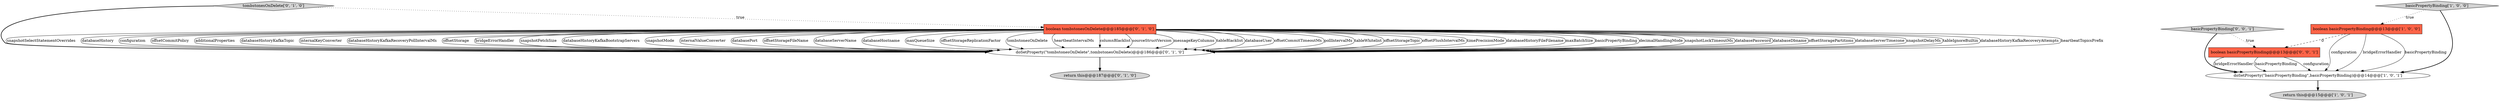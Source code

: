 digraph {
5 [style = filled, label = "tombstonesOnDelete['0', '1', '0']", fillcolor = lightgray, shape = diamond image = "AAA0AAABBB2BBB"];
9 [style = filled, label = "basicPropertyBinding['0', '0', '1']", fillcolor = lightgray, shape = diamond image = "AAA0AAABBB3BBB"];
8 [style = filled, label = "boolean basicPropertyBinding@@@13@@@['0', '0', '1']", fillcolor = tomato, shape = box image = "AAA0AAABBB3BBB"];
7 [style = filled, label = "doSetProperty(\"tombstonesOnDelete\",tombstonesOnDelete)@@@186@@@['0', '1', '0']", fillcolor = white, shape = ellipse image = "AAA1AAABBB2BBB"];
0 [style = filled, label = "boolean basicPropertyBinding@@@13@@@['1', '0', '0']", fillcolor = tomato, shape = box image = "AAA0AAABBB1BBB"];
1 [style = filled, label = "basicPropertyBinding['1', '0', '0']", fillcolor = lightgray, shape = diamond image = "AAA0AAABBB1BBB"];
3 [style = filled, label = "doSetProperty(\"basicPropertyBinding\",basicPropertyBinding)@@@14@@@['1', '0', '1']", fillcolor = white, shape = ellipse image = "AAA0AAABBB1BBB"];
6 [style = filled, label = "boolean tombstonesOnDelete@@@185@@@['0', '1', '0']", fillcolor = tomato, shape = box image = "AAA1AAABBB2BBB"];
2 [style = filled, label = "return this@@@15@@@['1', '0', '1']", fillcolor = lightgray, shape = ellipse image = "AAA0AAABBB1BBB"];
4 [style = filled, label = "return this@@@187@@@['0', '1', '0']", fillcolor = lightgray, shape = ellipse image = "AAA1AAABBB2BBB"];
6->7 [style = solid, label="snapshotSelectStatementOverrides"];
6->7 [style = solid, label="databaseHistory"];
8->3 [style = solid, label="basicPropertyBinding"];
0->3 [style = solid, label="bridgeErrorHandler"];
6->7 [style = solid, label="configuration"];
6->7 [style = solid, label="offsetCommitPolicy"];
6->7 [style = solid, label="additionalProperties"];
6->7 [style = solid, label="databaseHistoryKafkaTopic"];
9->8 [style = dotted, label="true"];
5->7 [style = bold, label=""];
6->7 [style = solid, label="internalKeyConverter"];
6->7 [style = solid, label="databaseHistoryKafkaRecoveryPollIntervalMs"];
6->7 [style = solid, label="offsetStorage"];
3->2 [style = bold, label=""];
1->0 [style = dotted, label="true"];
6->7 [style = solid, label="bridgeErrorHandler"];
9->3 [style = bold, label=""];
6->7 [style = solid, label="snapshotFetchSize"];
6->7 [style = solid, label="databaseHistoryKafkaBootstrapServers"];
6->7 [style = solid, label="snapshotMode"];
6->7 [style = solid, label="internalValueConverter"];
6->7 [style = solid, label="databasePort"];
6->7 [style = solid, label="offsetStorageFileName"];
6->7 [style = solid, label="databaseServerName"];
6->7 [style = solid, label="databaseHostname"];
6->7 [style = solid, label="maxQueueSize"];
8->3 [style = solid, label="configuration"];
6->7 [style = solid, label="offsetStorageReplicationFactor"];
5->6 [style = dotted, label="true"];
6->7 [style = solid, label="tombstonesOnDelete"];
1->3 [style = bold, label=""];
0->3 [style = solid, label="basicPropertyBinding"];
6->7 [style = solid, label="heartbeatIntervalMs"];
6->7 [style = solid, label="columnBlacklist"];
6->7 [style = solid, label="sourceStructVersion"];
7->4 [style = bold, label=""];
6->7 [style = solid, label="messageKeyColumns"];
6->7 [style = solid, label="tableBlacklist"];
6->7 [style = solid, label="databaseUser"];
6->7 [style = solid, label="offsetCommitTimeoutMs"];
6->7 [style = solid, label="pollIntervalMs"];
6->7 [style = solid, label="tableWhitelist"];
6->7 [style = solid, label="offsetStorageTopic"];
6->7 [style = solid, label="offsetFlushIntervalMs"];
6->7 [style = solid, label="timePrecisionMode"];
6->7 [style = solid, label="databaseHistoryFileFilename"];
6->7 [style = solid, label="maxBatchSize"];
6->7 [style = solid, label="basicPropertyBinding"];
6->7 [style = solid, label="decimalHandlingMode"];
6->7 [style = solid, label="snapshotLockTimeoutMs"];
6->7 [style = solid, label="databasePassword"];
6->7 [style = solid, label="databaseDbname"];
6->7 [style = solid, label="offsetStoragePartitions"];
6->7 [style = solid, label="databaseServerTimezone"];
6->7 [style = solid, label="snapshotDelayMs"];
6->7 [style = solid, label="tableIgnoreBuiltin"];
0->3 [style = solid, label="configuration"];
6->7 [style = solid, label="databaseHistoryKafkaRecoveryAttempts"];
6->7 [style = solid, label="heartbeatTopicsPrefix"];
8->3 [style = solid, label="bridgeErrorHandler"];
0->8 [style = dashed, label="0"];
}
